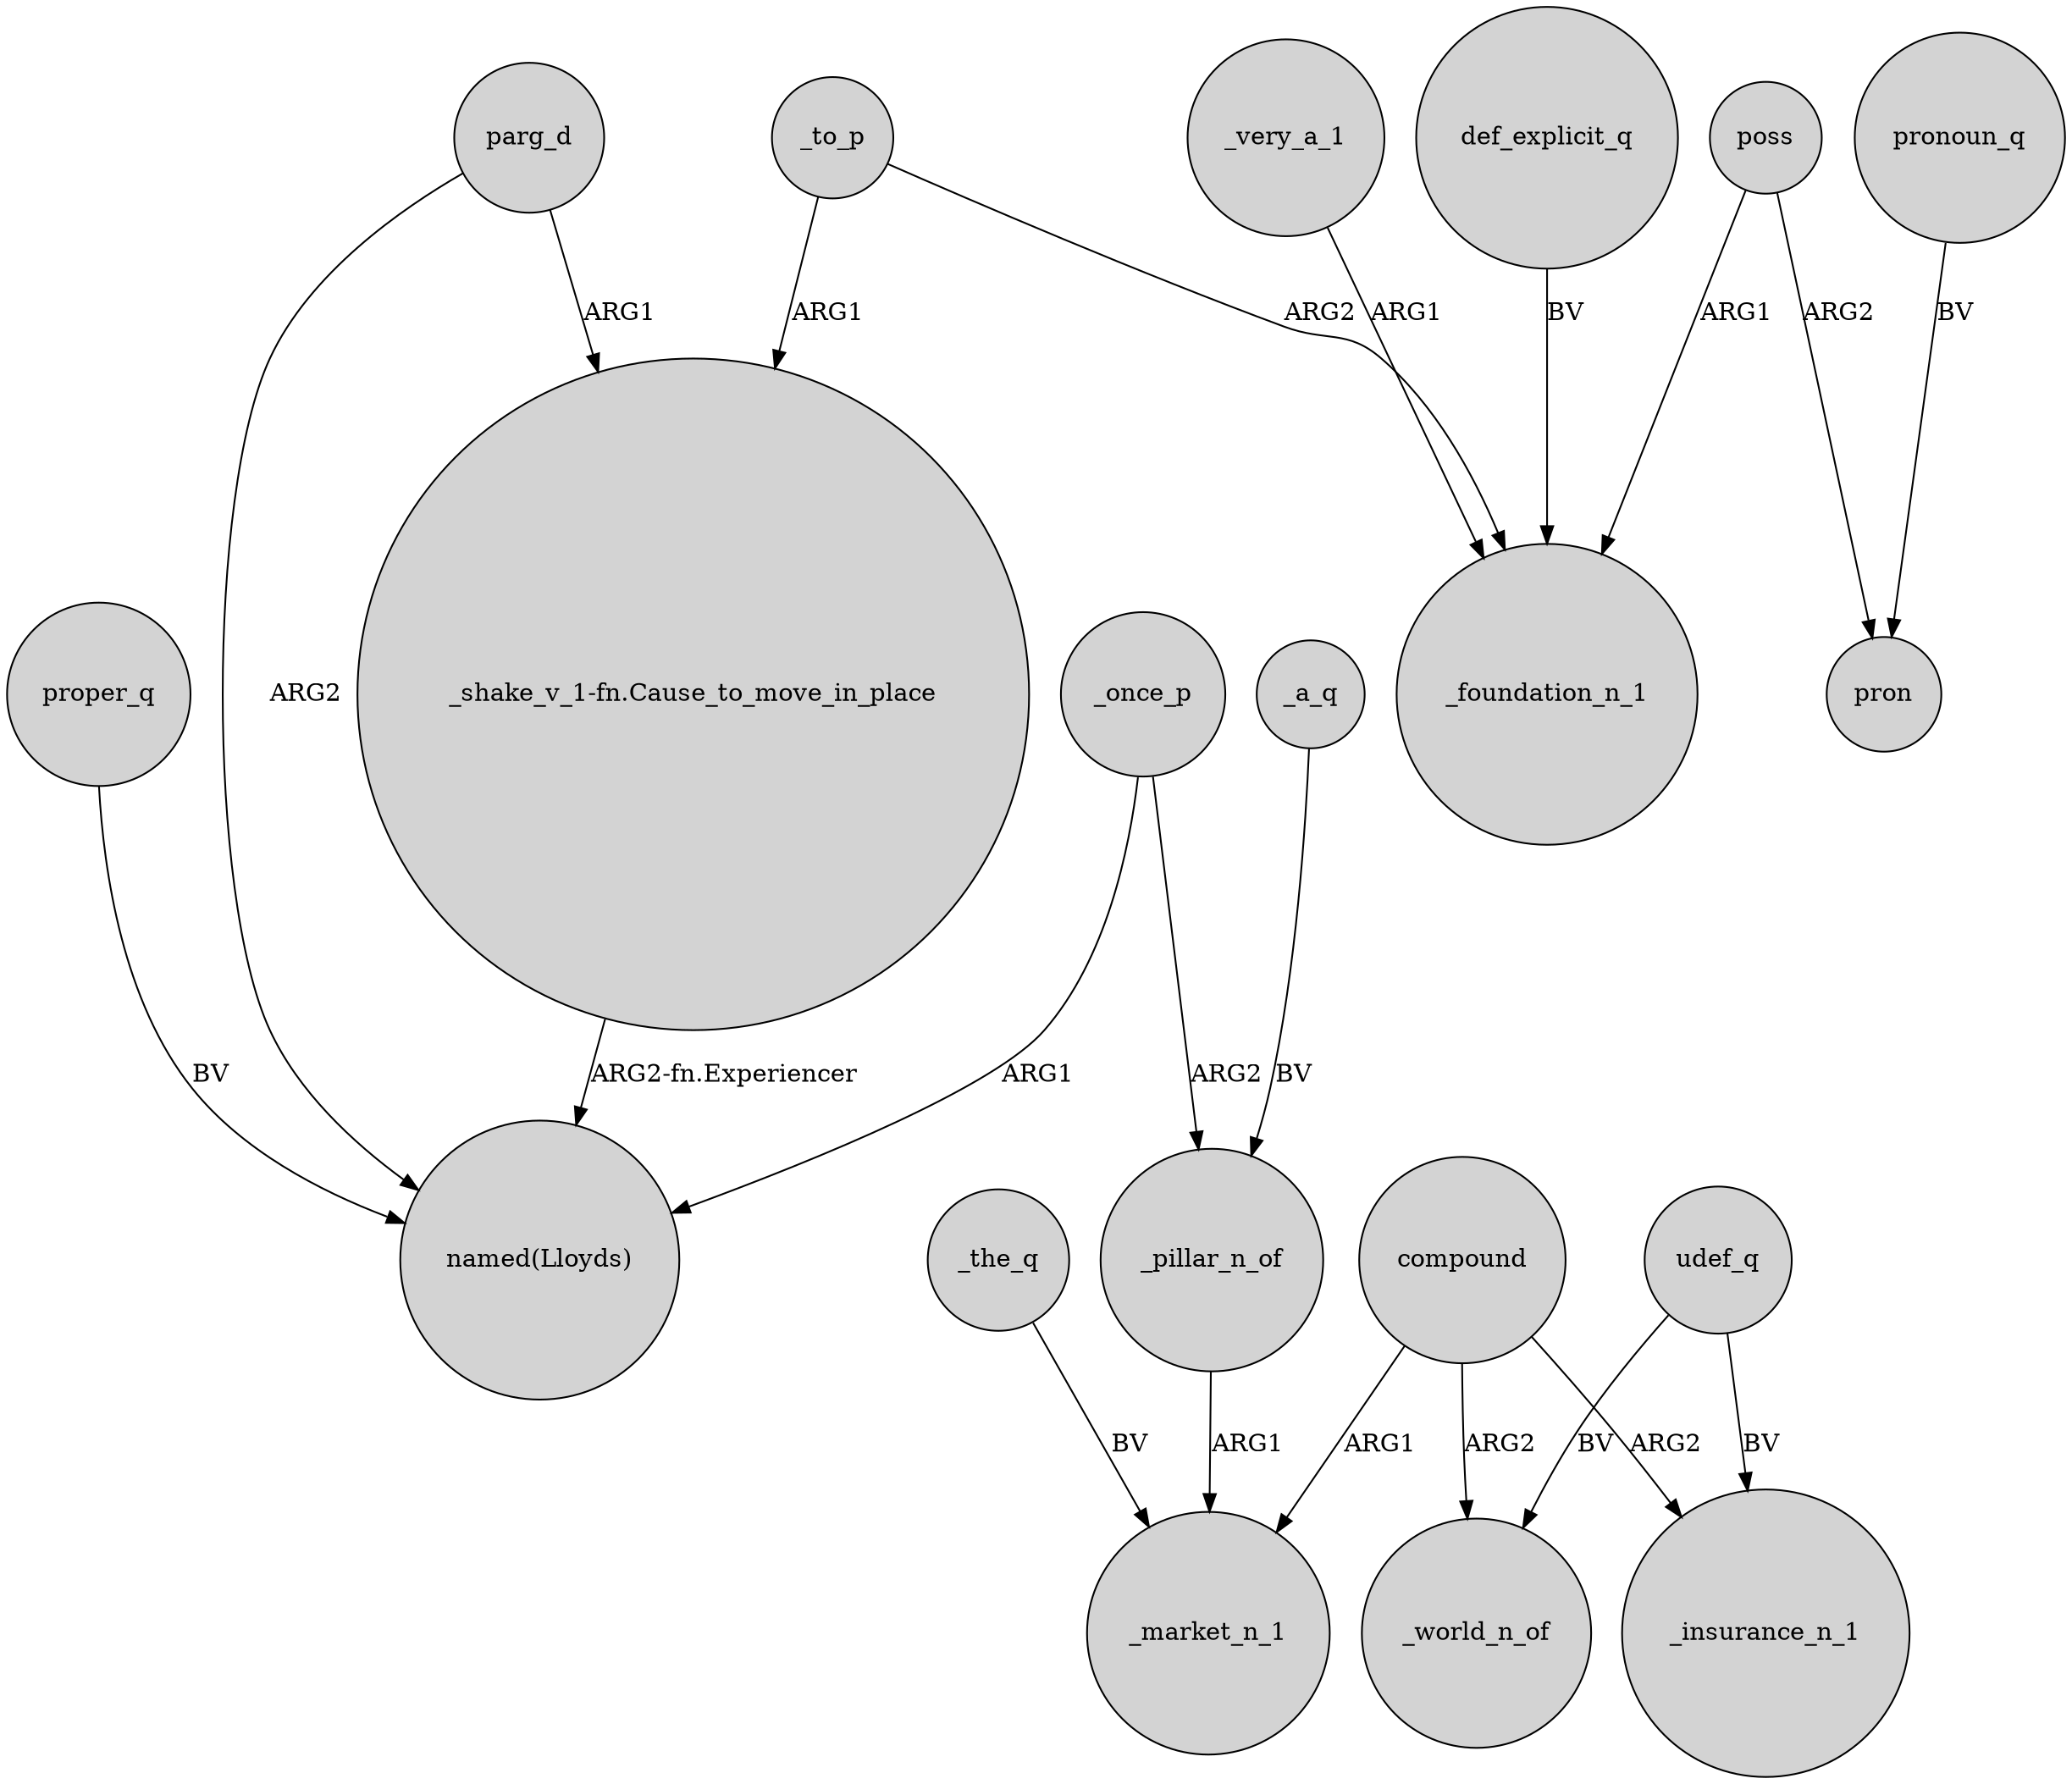 digraph {
	node [shape=circle style=filled]
	"_shake_v_1-fn.Cause_to_move_in_place" -> "named(Lloyds)" [label="ARG2-fn.Experiencer"]
	parg_d -> "_shake_v_1-fn.Cause_to_move_in_place" [label=ARG1]
	_to_p -> _foundation_n_1 [label=ARG2]
	compound -> _insurance_n_1 [label=ARG2]
	poss -> pron [label=ARG2]
	_a_q -> _pillar_n_of [label=BV]
	compound -> _world_n_of [label=ARG2]
	udef_q -> _insurance_n_1 [label=BV]
	_to_p -> "_shake_v_1-fn.Cause_to_move_in_place" [label=ARG1]
	_very_a_1 -> _foundation_n_1 [label=ARG1]
	udef_q -> _world_n_of [label=BV]
	_once_p -> _pillar_n_of [label=ARG2]
	parg_d -> "named(Lloyds)" [label=ARG2]
	_once_p -> "named(Lloyds)" [label=ARG1]
	_pillar_n_of -> _market_n_1 [label=ARG1]
	pronoun_q -> pron [label=BV]
	poss -> _foundation_n_1 [label=ARG1]
	compound -> _market_n_1 [label=ARG1]
	_the_q -> _market_n_1 [label=BV]
	def_explicit_q -> _foundation_n_1 [label=BV]
	proper_q -> "named(Lloyds)" [label=BV]
}
